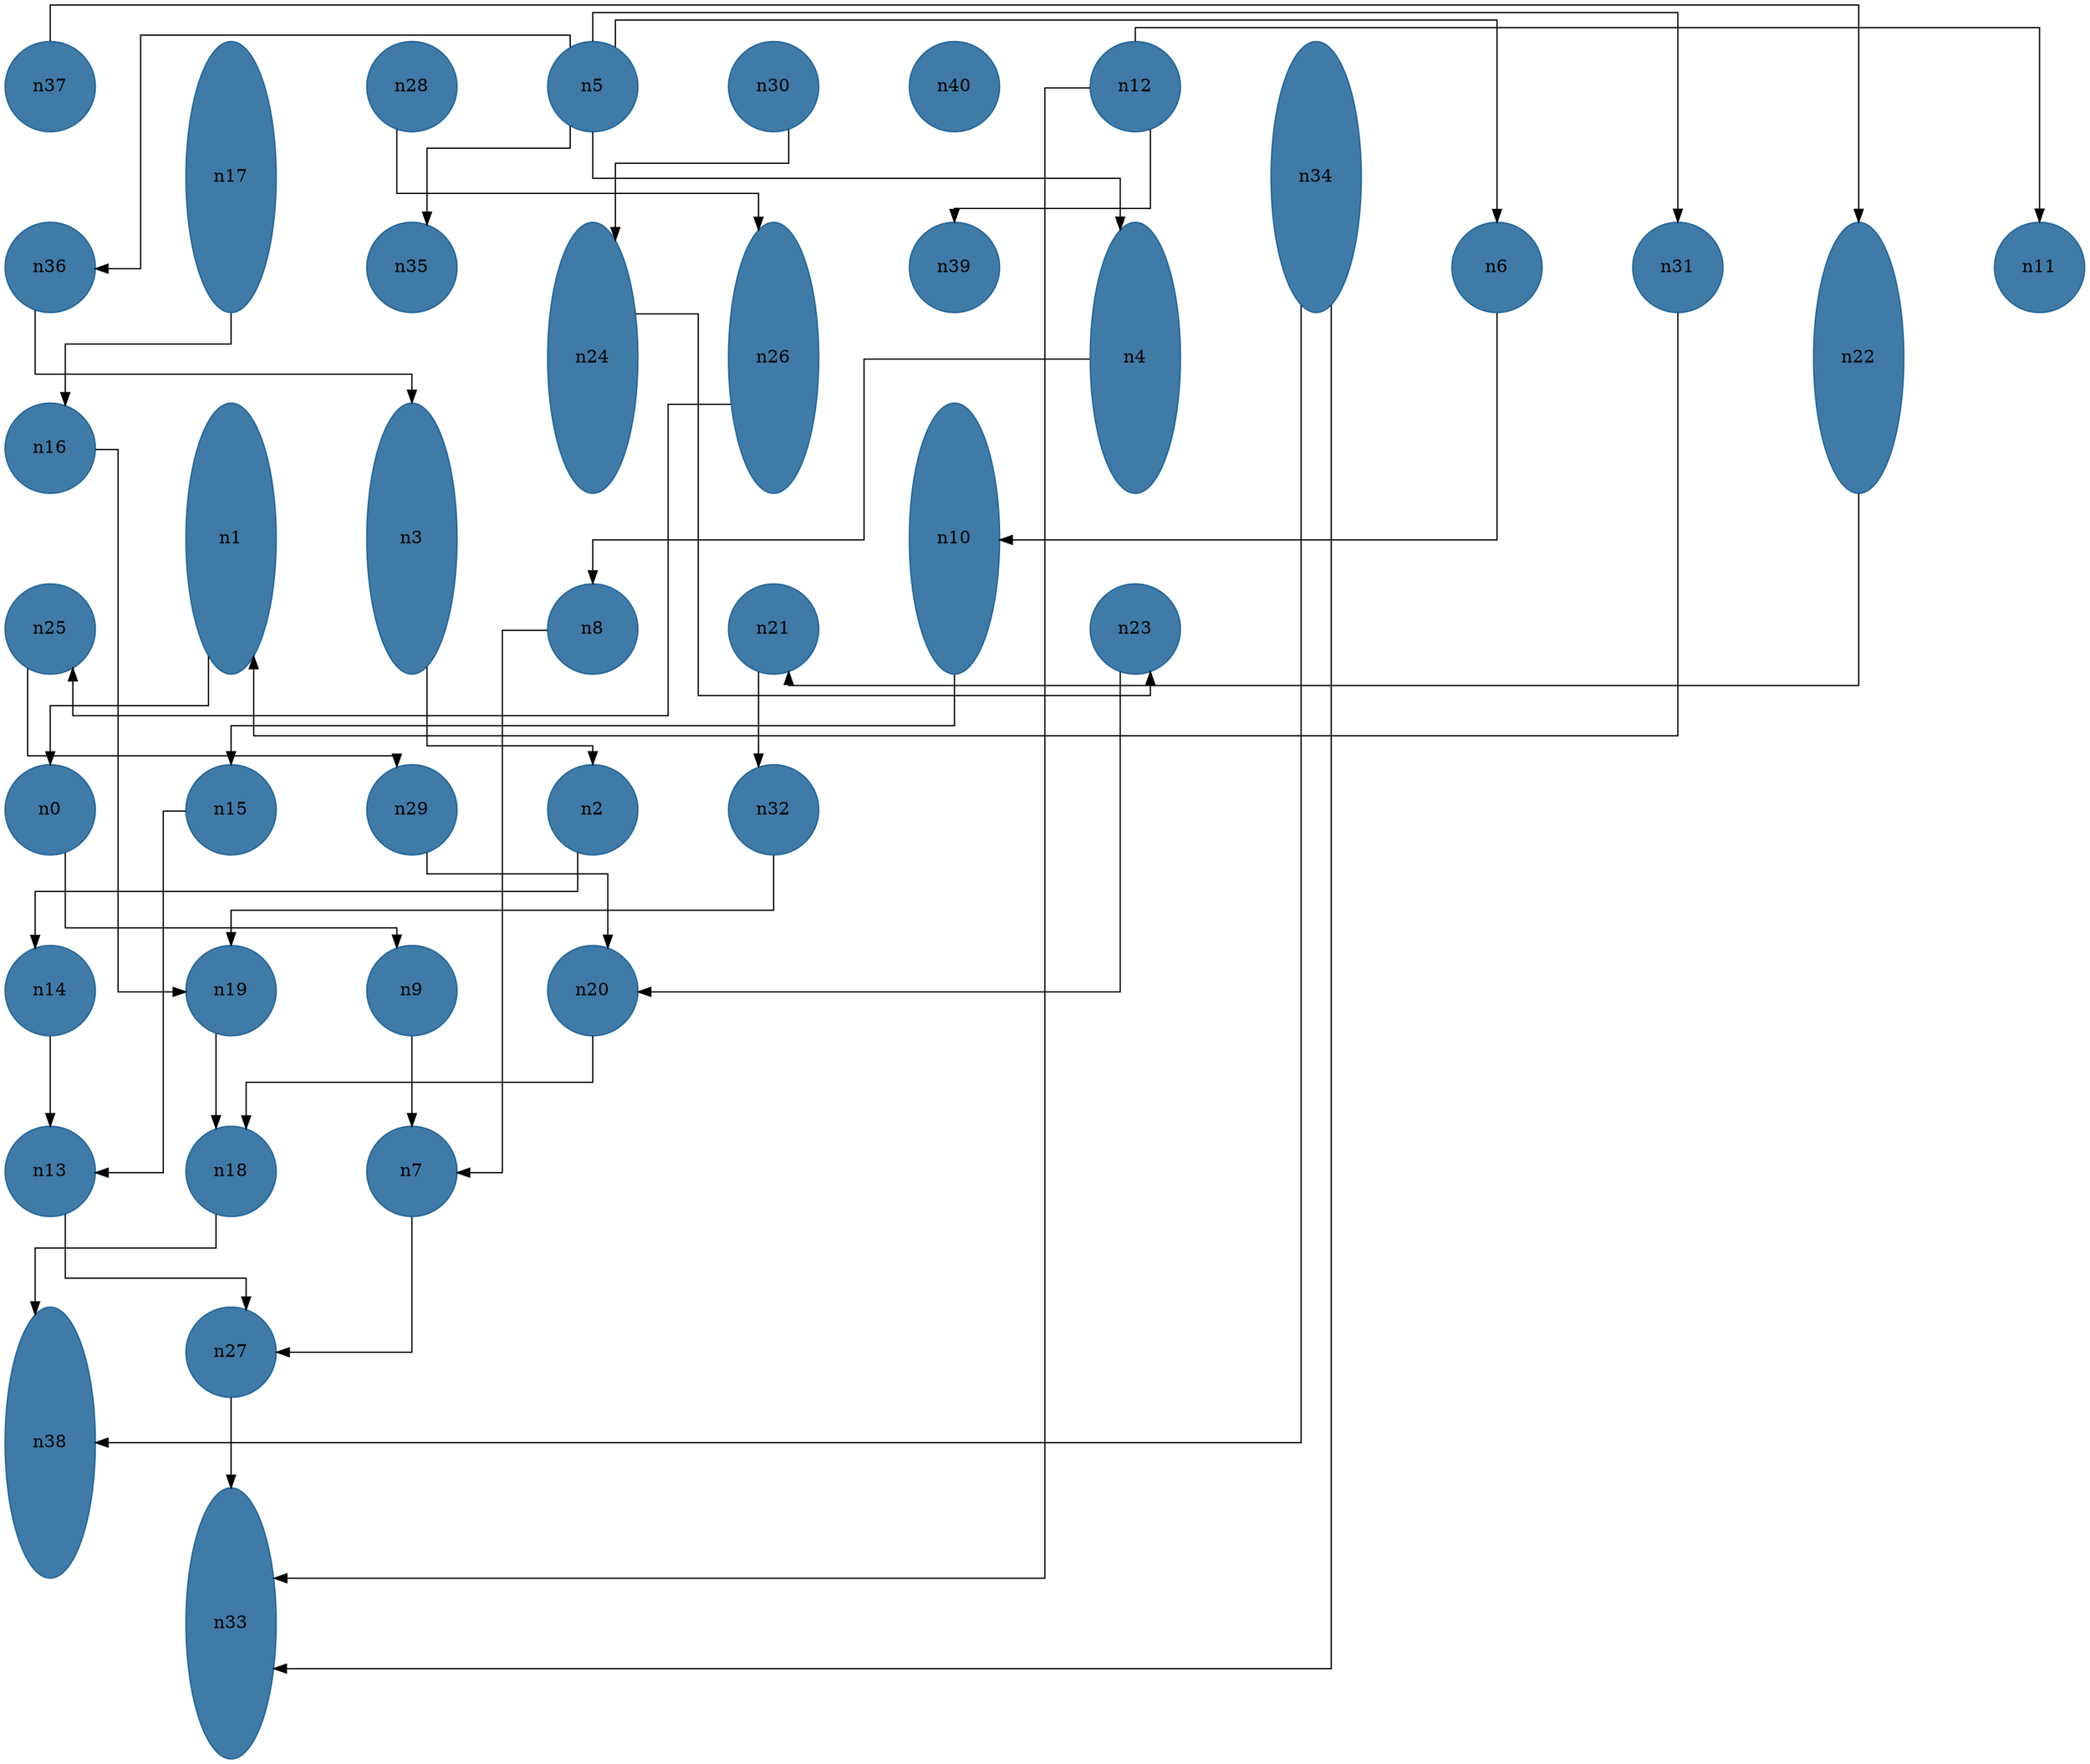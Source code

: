 //do not use DOT to generate pdf use NEATO or FDP
digraph{
layout="neato";
splines="ortho";
n37[shape="ellipse", style="filled", color="#004E8ABF", pos="0,20!", height="1", width="1"];
n37 -> n22;
n17[shape="ellipse", style="filled", color="#004E8ABF", pos="2,19!", height="3", width="1"];
n17 -> n16;
n28[shape="ellipse", style="filled", color="#004E8ABF", pos="4,20!", height="1", width="1"];
n28 -> n26;
n5[shape="ellipse", style="filled", color="#004E8ABF", pos="6,20!", height="1", width="1"];
n5 -> n36;
n5 -> n35;
n5 -> n4;
n5 -> n6;
n5 -> n31;
n30[shape="ellipse", style="filled", color="#004E8ABF", pos="8,20!", height="1", width="1"];
n30 -> n24;
n40[shape="ellipse", style="filled", color="#004E8ABF", pos="10,20!", height="1", width="1"];
n12[shape="ellipse", style="filled", color="#004E8ABF", pos="12,20!", height="1", width="1"];
n12 -> n39;
n12 -> n11;
n12 -> n33;
n34[shape="ellipse", style="filled", color="#004E8ABF", pos="14,19!", height="3", width="1"];
n34 -> n38;
n34 -> n33;
n36[shape="ellipse", style="filled", color="#004E8ABF", pos="0,18!", height="1", width="1"];
n36 -> n3;
n35[shape="ellipse", style="filled", color="#004E8ABF", pos="4,18!", height="1", width="1"];
n24[shape="ellipse", style="filled", color="#004E8ABF", pos="6,17!", height="3", width="1"];
n24 -> n23;
n26[shape="ellipse", style="filled", color="#004E8ABF", pos="8,17!", height="3", width="1"];
n26 -> n25;
n39[shape="ellipse", style="filled", color="#004E8ABF", pos="10,18!", height="1", width="1"];
n4[shape="ellipse", style="filled", color="#004E8ABF", pos="12,17!", height="3", width="1"];
n4 -> n8;
n6[shape="ellipse", style="filled", color="#004E8ABF", pos="16,18!", height="1", width="1"];
n6 -> n10;
n31[shape="ellipse", style="filled", color="#004E8ABF", pos="18,18!", height="1", width="1"];
n31 -> n1;
n22[shape="ellipse", style="filled", color="#004E8ABF", pos="20,17!", height="3", width="1"];
n22 -> n21;
n11[shape="ellipse", style="filled", color="#004E8ABF", pos="22,18!", height="1", width="1"];
n16[shape="ellipse", style="filled", color="#004E8ABF", pos="0,16!", height="1", width="1"];
n16 -> n19;
n1[shape="ellipse", style="filled", color="#004E8ABF", pos="2,15!", height="3", width="1"];
n1 -> n0;
n3[shape="ellipse", style="filled", color="#004E8ABF", pos="4,15!", height="3", width="1"];
n3 -> n2;
n10[shape="ellipse", style="filled", color="#004E8ABF", pos="10,15!", height="3", width="1"];
n10 -> n15;
n25[shape="ellipse", style="filled", color="#004E8ABF", pos="0,14!", height="1", width="1"];
n25 -> n29;
n8[shape="ellipse", style="filled", color="#004E8ABF", pos="6,14!", height="1", width="1"];
n8 -> n7;
n21[shape="ellipse", style="filled", color="#004E8ABF", pos="8,14!", height="1", width="1"];
n21 -> n32;
n23[shape="ellipse", style="filled", color="#004E8ABF", pos="12,14!", height="1", width="1"];
n23 -> n20;
n0[shape="ellipse", style="filled", color="#004E8ABF", pos="0,12!", height="1", width="1"];
n0 -> n9;
n15[shape="ellipse", style="filled", color="#004E8ABF", pos="2,12!", height="1", width="1"];
n15 -> n13;
n29[shape="ellipse", style="filled", color="#004E8ABF", pos="4,12!", height="1", width="1"];
n29 -> n20;
n2[shape="ellipse", style="filled", color="#004E8ABF", pos="6,12!", height="1", width="1"];
n2 -> n14;
n32[shape="ellipse", style="filled", color="#004E8ABF", pos="8,12!", height="1", width="1"];
n32 -> n19;
n14[shape="ellipse", style="filled", color="#004E8ABF", pos="0,10!", height="1", width="1"];
n14 -> n13;
n19[shape="ellipse", style="filled", color="#004E8ABF", pos="2,10!", height="1", width="1"];
n19 -> n18;
n9[shape="ellipse", style="filled", color="#004E8ABF", pos="4,10!", height="1", width="1"];
n9 -> n7;
n20[shape="ellipse", style="filled", color="#004E8ABF", pos="6,10!", height="1", width="1"];
n20 -> n18;
n13[shape="ellipse", style="filled", color="#004E8ABF", pos="0,8!", height="1", width="1"];
n13 -> n27;
n18[shape="ellipse", style="filled", color="#004E8ABF", pos="2,8!", height="1", width="1"];
n18 -> n38;
n7[shape="ellipse", style="filled", color="#004E8ABF", pos="4,8!", height="1", width="1"];
n7 -> n27;
n38[shape="ellipse", style="filled", color="#004E8ABF", pos="0,5!", height="3", width="1"];
n27[shape="ellipse", style="filled", color="#004E8ABF", pos="2,6!", height="1", width="1"];
n27 -> n33;
n33[shape="ellipse", style="filled", color="#004E8ABF", pos="2,3!", height="3", width="1"];
}